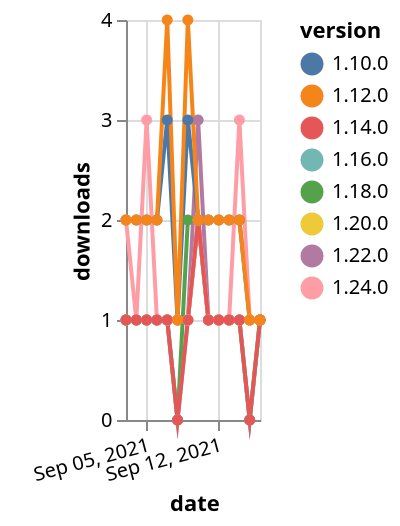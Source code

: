 {"$schema": "https://vega.github.io/schema/vega-lite/v5.json", "description": "A simple bar chart with embedded data.", "data": {"values": [{"date": "2021-09-03", "total": 205, "delta": 1, "version": "1.18.0"}, {"date": "2021-09-04", "total": 206, "delta": 1, "version": "1.18.0"}, {"date": "2021-09-05", "total": 207, "delta": 1, "version": "1.18.0"}, {"date": "2021-09-06", "total": 208, "delta": 1, "version": "1.18.0"}, {"date": "2021-09-07", "total": 209, "delta": 1, "version": "1.18.0"}, {"date": "2021-09-08", "total": 209, "delta": 0, "version": "1.18.0"}, {"date": "2021-09-09", "total": 211, "delta": 2, "version": "1.18.0"}, {"date": "2021-09-10", "total": 213, "delta": 2, "version": "1.18.0"}, {"date": "2021-09-11", "total": 214, "delta": 1, "version": "1.18.0"}, {"date": "2021-09-12", "total": 215, "delta": 1, "version": "1.18.0"}, {"date": "2021-09-13", "total": 216, "delta": 1, "version": "1.18.0"}, {"date": "2021-09-14", "total": 217, "delta": 1, "version": "1.18.0"}, {"date": "2021-09-15", "total": 217, "delta": 0, "version": "1.18.0"}, {"date": "2021-09-16", "total": 218, "delta": 1, "version": "1.18.0"}, {"date": "2021-09-03", "total": 207, "delta": 1, "version": "1.22.0"}, {"date": "2021-09-04", "total": 208, "delta": 1, "version": "1.22.0"}, {"date": "2021-09-05", "total": 209, "delta": 1, "version": "1.22.0"}, {"date": "2021-09-06", "total": 210, "delta": 1, "version": "1.22.0"}, {"date": "2021-09-07", "total": 211, "delta": 1, "version": "1.22.0"}, {"date": "2021-09-08", "total": 212, "delta": 1, "version": "1.22.0"}, {"date": "2021-09-09", "total": 213, "delta": 1, "version": "1.22.0"}, {"date": "2021-09-10", "total": 216, "delta": 3, "version": "1.22.0"}, {"date": "2021-09-11", "total": 217, "delta": 1, "version": "1.22.0"}, {"date": "2021-09-12", "total": 218, "delta": 1, "version": "1.22.0"}, {"date": "2021-09-13", "total": 219, "delta": 1, "version": "1.22.0"}, {"date": "2021-09-14", "total": 220, "delta": 1, "version": "1.22.0"}, {"date": "2021-09-15", "total": 221, "delta": 1, "version": "1.22.0"}, {"date": "2021-09-16", "total": 222, "delta": 1, "version": "1.22.0"}, {"date": "2021-09-03", "total": 2348, "delta": 2, "version": "1.10.0"}, {"date": "2021-09-04", "total": 2350, "delta": 2, "version": "1.10.0"}, {"date": "2021-09-05", "total": 2352, "delta": 2, "version": "1.10.0"}, {"date": "2021-09-06", "total": 2354, "delta": 2, "version": "1.10.0"}, {"date": "2021-09-07", "total": 2357, "delta": 3, "version": "1.10.0"}, {"date": "2021-09-08", "total": 2358, "delta": 1, "version": "1.10.0"}, {"date": "2021-09-09", "total": 2361, "delta": 3, "version": "1.10.0"}, {"date": "2021-09-10", "total": 2363, "delta": 2, "version": "1.10.0"}, {"date": "2021-09-11", "total": 2365, "delta": 2, "version": "1.10.0"}, {"date": "2021-09-12", "total": 2367, "delta": 2, "version": "1.10.0"}, {"date": "2021-09-13", "total": 2369, "delta": 2, "version": "1.10.0"}, {"date": "2021-09-14", "total": 2371, "delta": 2, "version": "1.10.0"}, {"date": "2021-09-15", "total": 2372, "delta": 1, "version": "1.10.0"}, {"date": "2021-09-16", "total": 2373, "delta": 1, "version": "1.10.0"}, {"date": "2021-09-03", "total": 176, "delta": 1, "version": "1.20.0"}, {"date": "2021-09-04", "total": 177, "delta": 1, "version": "1.20.0"}, {"date": "2021-09-05", "total": 178, "delta": 1, "version": "1.20.0"}, {"date": "2021-09-06", "total": 179, "delta": 1, "version": "1.20.0"}, {"date": "2021-09-07", "total": 180, "delta": 1, "version": "1.20.0"}, {"date": "2021-09-08", "total": 181, "delta": 1, "version": "1.20.0"}, {"date": "2021-09-09", "total": 182, "delta": 1, "version": "1.20.0"}, {"date": "2021-09-10", "total": 184, "delta": 2, "version": "1.20.0"}, {"date": "2021-09-11", "total": 185, "delta": 1, "version": "1.20.0"}, {"date": "2021-09-12", "total": 186, "delta": 1, "version": "1.20.0"}, {"date": "2021-09-13", "total": 187, "delta": 1, "version": "1.20.0"}, {"date": "2021-09-14", "total": 188, "delta": 1, "version": "1.20.0"}, {"date": "2021-09-15", "total": 189, "delta": 1, "version": "1.20.0"}, {"date": "2021-09-16", "total": 190, "delta": 1, "version": "1.20.0"}, {"date": "2021-09-03", "total": 211, "delta": 1, "version": "1.16.0"}, {"date": "2021-09-04", "total": 212, "delta": 1, "version": "1.16.0"}, {"date": "2021-09-05", "total": 213, "delta": 1, "version": "1.16.0"}, {"date": "2021-09-06", "total": 214, "delta": 1, "version": "1.16.0"}, {"date": "2021-09-07", "total": 215, "delta": 1, "version": "1.16.0"}, {"date": "2021-09-08", "total": 215, "delta": 0, "version": "1.16.0"}, {"date": "2021-09-09", "total": 216, "delta": 1, "version": "1.16.0"}, {"date": "2021-09-10", "total": 218, "delta": 2, "version": "1.16.0"}, {"date": "2021-09-11", "total": 219, "delta": 1, "version": "1.16.0"}, {"date": "2021-09-12", "total": 220, "delta": 1, "version": "1.16.0"}, {"date": "2021-09-13", "total": 221, "delta": 1, "version": "1.16.0"}, {"date": "2021-09-14", "total": 222, "delta": 1, "version": "1.16.0"}, {"date": "2021-09-15", "total": 222, "delta": 0, "version": "1.16.0"}, {"date": "2021-09-16", "total": 223, "delta": 1, "version": "1.16.0"}, {"date": "2021-09-03", "total": 131, "delta": 2, "version": "1.24.0"}, {"date": "2021-09-04", "total": 132, "delta": 1, "version": "1.24.0"}, {"date": "2021-09-05", "total": 135, "delta": 3, "version": "1.24.0"}, {"date": "2021-09-06", "total": 136, "delta": 1, "version": "1.24.0"}, {"date": "2021-09-07", "total": 137, "delta": 1, "version": "1.24.0"}, {"date": "2021-09-08", "total": 138, "delta": 1, "version": "1.24.0"}, {"date": "2021-09-09", "total": 139, "delta": 1, "version": "1.24.0"}, {"date": "2021-09-10", "total": 141, "delta": 2, "version": "1.24.0"}, {"date": "2021-09-11", "total": 142, "delta": 1, "version": "1.24.0"}, {"date": "2021-09-12", "total": 143, "delta": 1, "version": "1.24.0"}, {"date": "2021-09-13", "total": 144, "delta": 1, "version": "1.24.0"}, {"date": "2021-09-14", "total": 147, "delta": 3, "version": "1.24.0"}, {"date": "2021-09-15", "total": 148, "delta": 1, "version": "1.24.0"}, {"date": "2021-09-16", "total": 149, "delta": 1, "version": "1.24.0"}, {"date": "2021-09-03", "total": 256, "delta": 1, "version": "1.14.0"}, {"date": "2021-09-04", "total": 257, "delta": 1, "version": "1.14.0"}, {"date": "2021-09-05", "total": 258, "delta": 1, "version": "1.14.0"}, {"date": "2021-09-06", "total": 259, "delta": 1, "version": "1.14.0"}, {"date": "2021-09-07", "total": 260, "delta": 1, "version": "1.14.0"}, {"date": "2021-09-08", "total": 260, "delta": 0, "version": "1.14.0"}, {"date": "2021-09-09", "total": 261, "delta": 1, "version": "1.14.0"}, {"date": "2021-09-10", "total": 263, "delta": 2, "version": "1.14.0"}, {"date": "2021-09-11", "total": 264, "delta": 1, "version": "1.14.0"}, {"date": "2021-09-12", "total": 265, "delta": 1, "version": "1.14.0"}, {"date": "2021-09-13", "total": 266, "delta": 1, "version": "1.14.0"}, {"date": "2021-09-14", "total": 267, "delta": 1, "version": "1.14.0"}, {"date": "2021-09-15", "total": 267, "delta": 0, "version": "1.14.0"}, {"date": "2021-09-16", "total": 268, "delta": 1, "version": "1.14.0"}, {"date": "2021-09-03", "total": 2513, "delta": 2, "version": "1.12.0"}, {"date": "2021-09-04", "total": 2515, "delta": 2, "version": "1.12.0"}, {"date": "2021-09-05", "total": 2517, "delta": 2, "version": "1.12.0"}, {"date": "2021-09-06", "total": 2519, "delta": 2, "version": "1.12.0"}, {"date": "2021-09-07", "total": 2523, "delta": 4, "version": "1.12.0"}, {"date": "2021-09-08", "total": 2524, "delta": 1, "version": "1.12.0"}, {"date": "2021-09-09", "total": 2528, "delta": 4, "version": "1.12.0"}, {"date": "2021-09-10", "total": 2530, "delta": 2, "version": "1.12.0"}, {"date": "2021-09-11", "total": 2532, "delta": 2, "version": "1.12.0"}, {"date": "2021-09-12", "total": 2534, "delta": 2, "version": "1.12.0"}, {"date": "2021-09-13", "total": 2536, "delta": 2, "version": "1.12.0"}, {"date": "2021-09-14", "total": 2538, "delta": 2, "version": "1.12.0"}, {"date": "2021-09-15", "total": 2539, "delta": 1, "version": "1.12.0"}, {"date": "2021-09-16", "total": 2540, "delta": 1, "version": "1.12.0"}]}, "width": "container", "mark": {"type": "line", "point": {"filled": true}}, "encoding": {"x": {"field": "date", "type": "temporal", "timeUnit": "yearmonthdate", "title": "date", "axis": {"labelAngle": -15}}, "y": {"field": "delta", "type": "quantitative", "title": "downloads"}, "color": {"field": "version", "type": "nominal"}, "tooltip": {"field": "delta"}}}